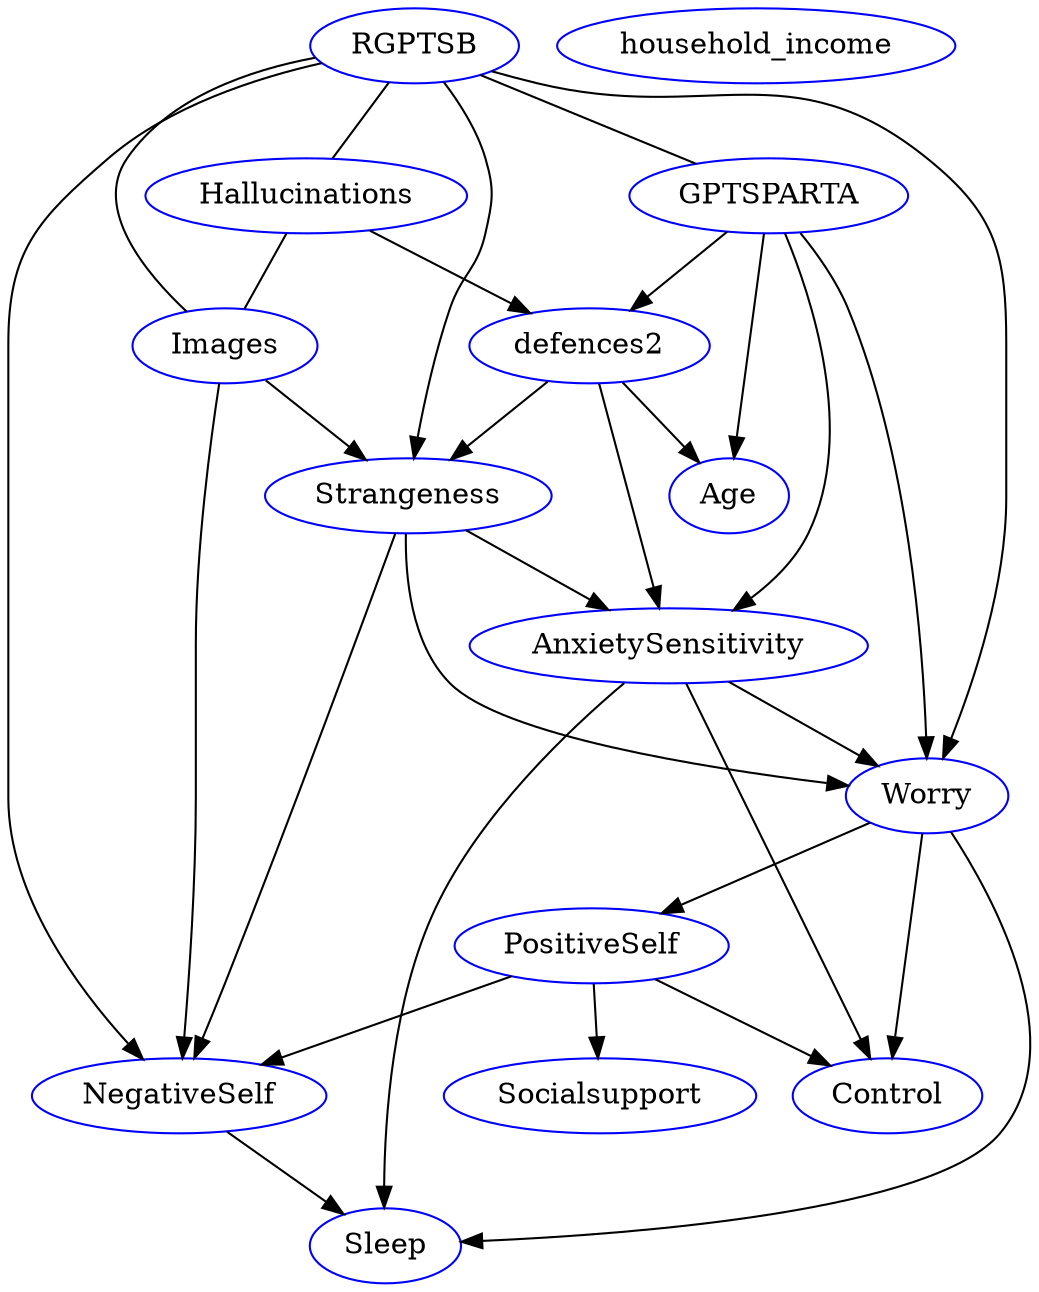 digraph {
Socialsupport [color = blue]; defences2 [color = blue]; Worry [color = blue]; Control [color = blue]; Sleep [color = blue]; Images [color = blue]; household_income [color = blue]; Hallucinations [color = blue]; Age [color = blue]; Strangeness [color = blue]; NegativeSelf [color = blue]; AnxietySensitivity [color = blue]; RGPTSB [color = blue]; GPTSPARTA [color = blue]; PositiveSelf [color = blue]; 
subgraph Undirected {
edge [dir=none, color=black]
Hallucinations -> Images
RGPTSB -> GPTSPARTA
RGPTSB -> Images
RGPTSB -> Hallucinations
}

subgraph Directed {
edge [color=black]
Images -> Strangeness
defences2 -> Strangeness
PositiveSelf -> Control
Strangeness -> AnxietySensitivity
GPTSPARTA -> Age
defences2 -> AnxietySensitivity
GPTSPARTA -> defences2
AnxietySensitivity -> Sleep
RGPTSB -> Strangeness
Strangeness -> Worry
PositiveSelf -> Socialsupport
Strangeness -> NegativeSelf
Images -> NegativeSelf
PositiveSelf -> NegativeSelf
Worry -> Sleep
GPTSPARTA -> AnxietySensitivity
AnxietySensitivity -> Control
Hallucinations -> defences2
RGPTSB -> Worry
RGPTSB -> NegativeSelf
GPTSPARTA -> Worry
defences2 -> Age
Worry -> PositiveSelf
Worry -> Control
AnxietySensitivity -> Worry
NegativeSelf -> Sleep
}

}
